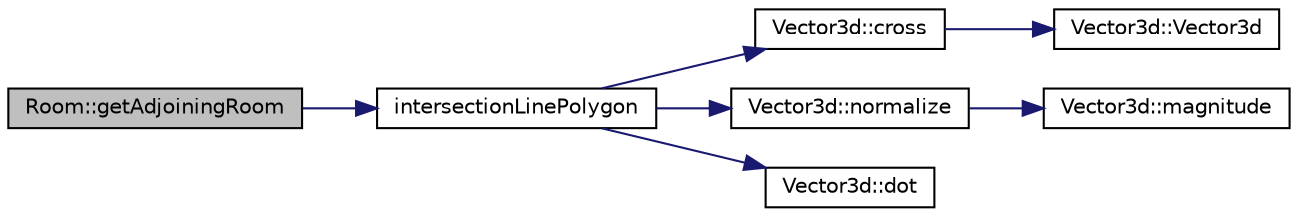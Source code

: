 digraph "Room::getAdjoiningRoom"
{
 // INTERACTIVE_SVG=YES
  edge [fontname="Helvetica",fontsize="10",labelfontname="Helvetica",labelfontsize="10"];
  node [fontname="Helvetica",fontsize="10",shape=record];
  rankdir="LR";
  Node1 [label="Room::getAdjoiningRoom",height=0.2,width=0.4,color="black", fillcolor="grey75", style="filled" fontcolor="black"];
  Node1 -> Node2 [color="midnightblue",fontsize="10",style="solid",fontname="Helvetica"];
  Node2 [label="intersectionLinePolygon",height=0.2,width=0.4,color="black", fillcolor="white", style="filled",URL="$math_8h.html#a9073c91a02ab1180e64e7ddf76991a94",tooltip="Calculate Intersection of a line and a polygon. "];
  Node2 -> Node3 [color="midnightblue",fontsize="10",style="solid",fontname="Helvetica"];
  Node3 [label="Vector3d::cross",height=0.2,width=0.4,color="black", fillcolor="white", style="filled",URL="$class_vector3d.html#aebae00da2def3b4d107a195aff5cc1f9",tooltip="Calculate cross product. "];
  Node3 -> Node4 [color="midnightblue",fontsize="10",style="solid",fontname="Helvetica"];
  Node4 [label="Vector3d::Vector3d",height=0.2,width=0.4,color="black", fillcolor="white", style="filled",URL="$class_vector3d.html#aac098d8695c4288e4844835e62945244",tooltip="Constructs an object of Vector3d. "];
  Node2 -> Node5 [color="midnightblue",fontsize="10",style="solid",fontname="Helvetica"];
  Node5 [label="Vector3d::normalize",height=0.2,width=0.4,color="black", fillcolor="white", style="filled",URL="$class_vector3d.html#a3b031247cf3fba0d1370359702e97bd8",tooltip="Normalizes this vector. "];
  Node5 -> Node6 [color="midnightblue",fontsize="10",style="solid",fontname="Helvetica"];
  Node6 [label="Vector3d::magnitude",height=0.2,width=0.4,color="black", fillcolor="white", style="filled",URL="$class_vector3d.html#ac8ad00da4ddb6a555f4197b01977964b",tooltip="Get Magnitude. "];
  Node2 -> Node7 [color="midnightblue",fontsize="10",style="solid",fontname="Helvetica"];
  Node7 [label="Vector3d::dot",height=0.2,width=0.4,color="black", fillcolor="white", style="filled",URL="$class_vector3d.html#a1dc6bb8e8044997634083faa1b62adde",tooltip="Calculate dot product. "];
}
